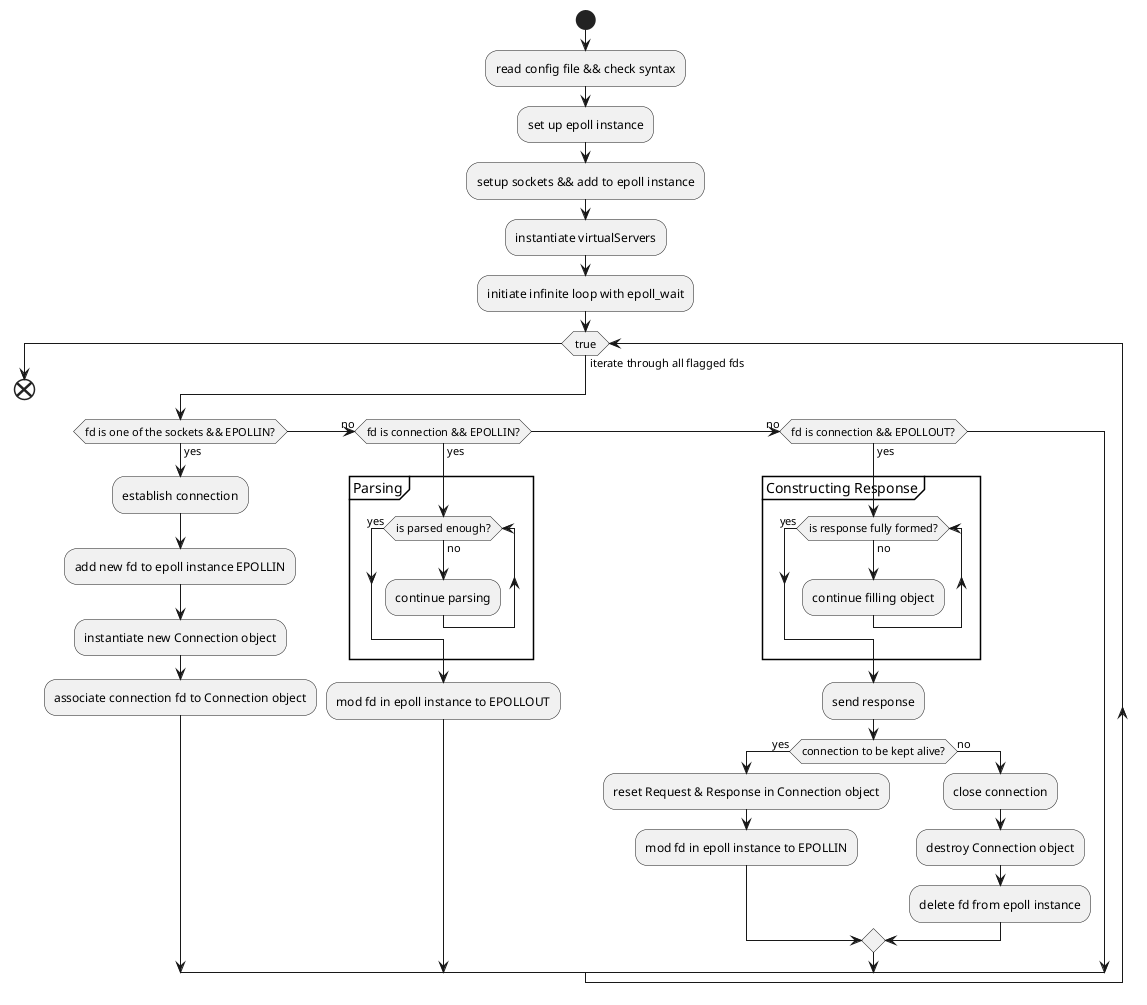 @startuml
!pragma layout smetana

start
:read config file && check syntax;
:set up epoll instance;
:setup sockets && add to epoll instance;
:instantiate virtualServers;
:initiate infinite loop with epoll_wait;
while(true) is (iterate through all flagged fds)
	if (fd is one of the sockets && EPOLLIN?) then (yes)
		:establish connection;
		:add new fd to epoll instance EPOLLIN;
		:instantiate new Connection object;
		:associate connection fd to Connection object;
	(no) elseif (fd is connection && EPOLLIN?) then (yes)
		group Parsing
		while (is parsed enough?) is (no)
			:continue parsing;
		endwhile (yes)
		end group
		:mod fd in epoll instance to EPOLLOUT;
	(no) elseif (fd is connection && EPOLLOUT?) then (yes)
		group Constructing Response
		while (is response fully formed?) is (no)
			:continue filling object;
		endwhile (yes)
		end group
		:send response;
		if (connection to be kept alive?) then (yes)
			:reset Request & Response in Connection object;
			:mod fd in epoll instance to EPOLLIN;
		else (no)
			:close connection;
			:destroy Connection object;
			:delete fd from epoll instance;
		endif
	endif
endwhile
end

@enduml
